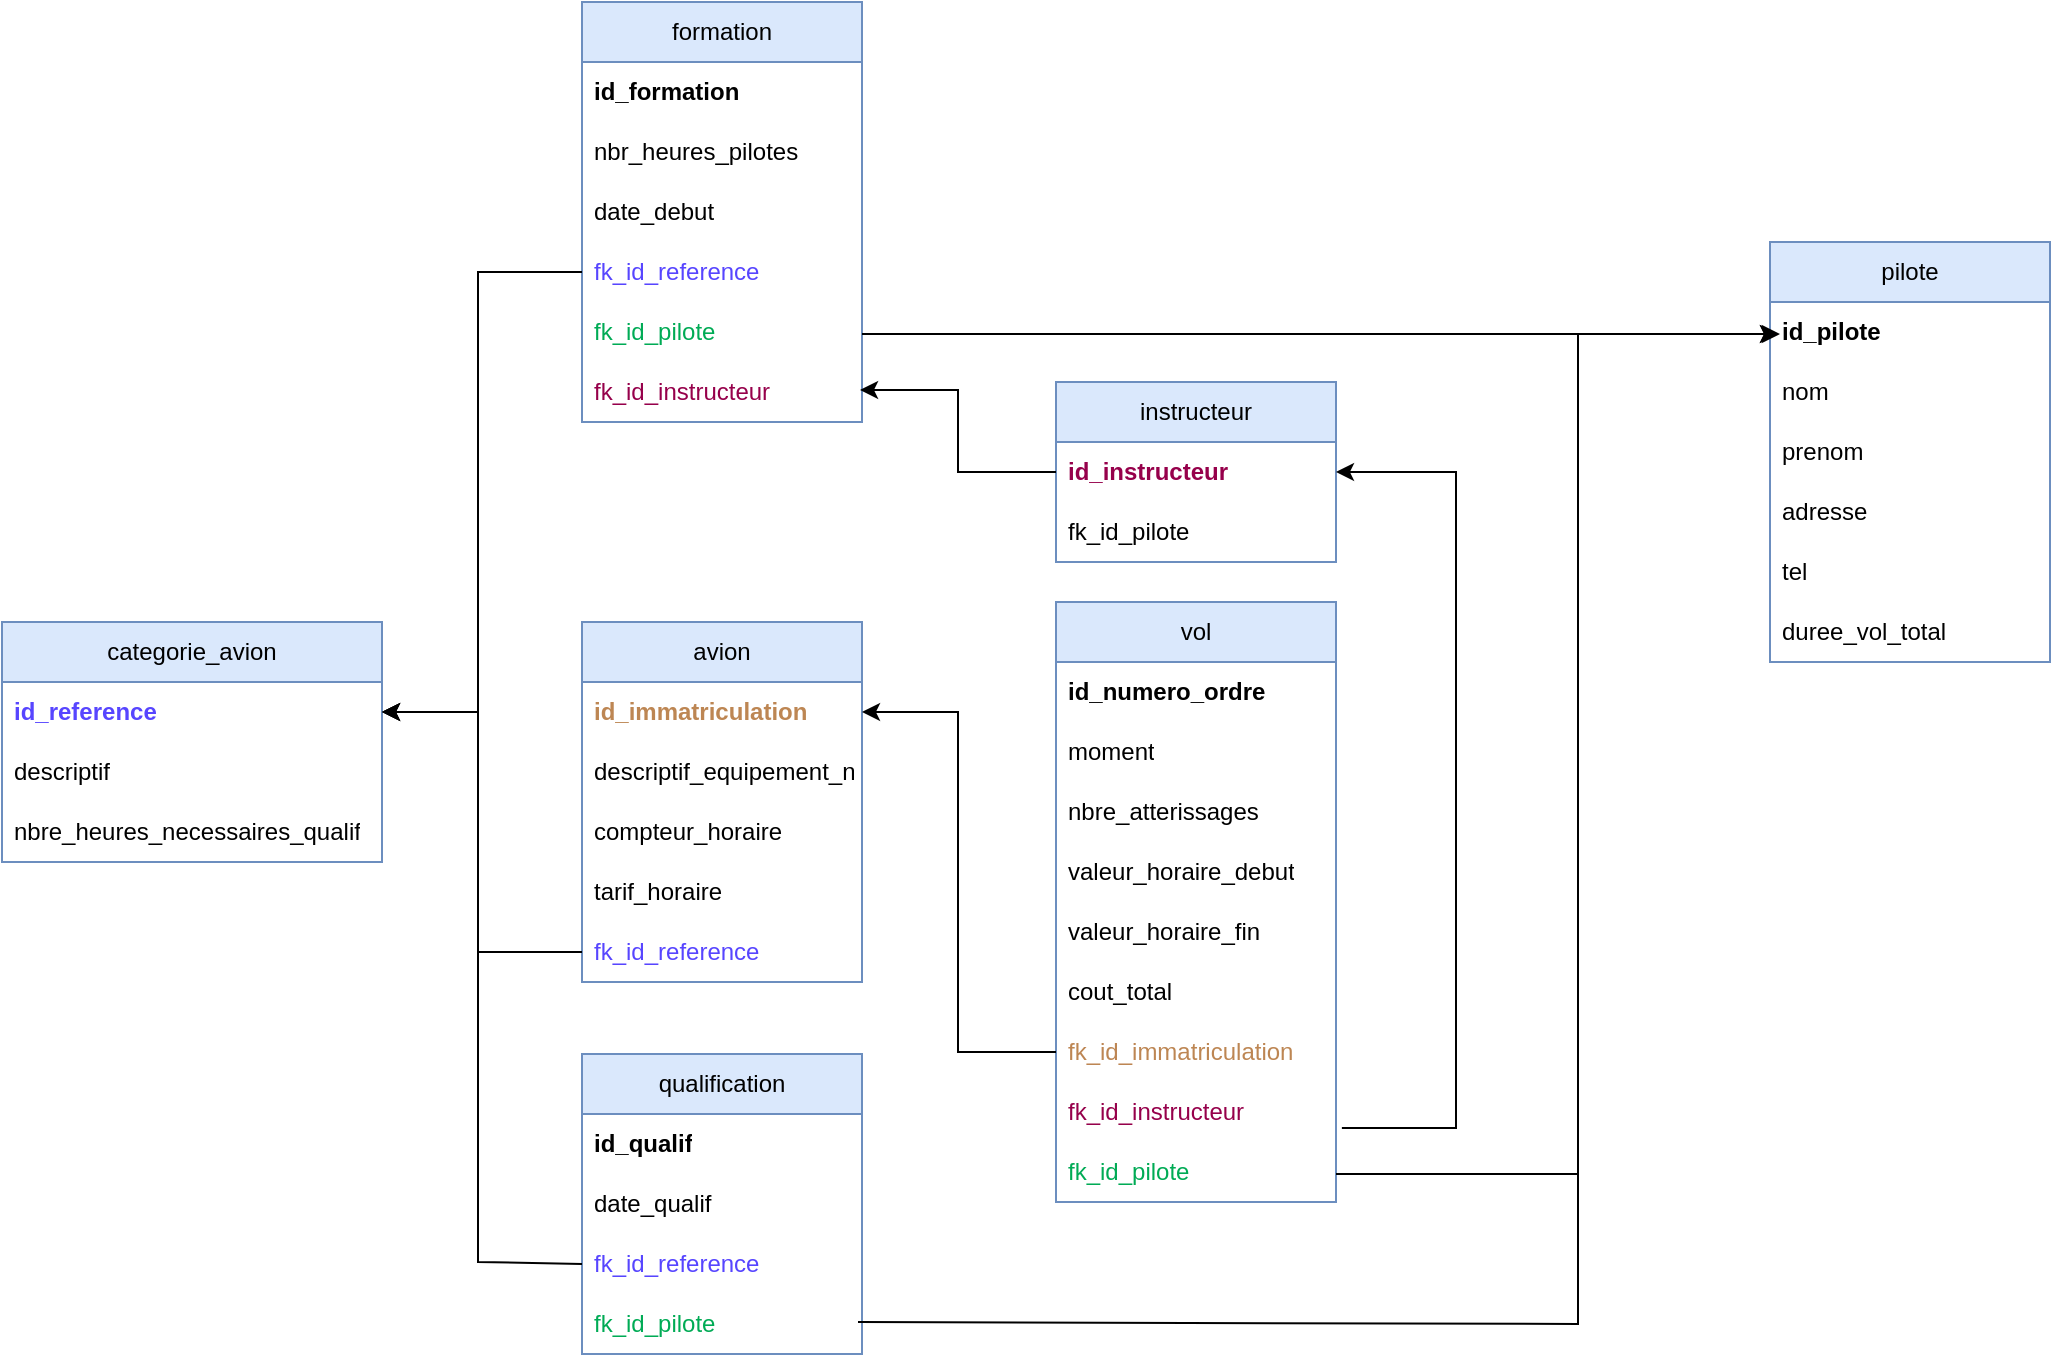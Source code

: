 <mxfile version="20.8.16" type="device"><diagram id="C5RBs43oDa-KdzZeNtuy" name="Page-1"><mxGraphModel dx="1219" dy="1891" grid="1" gridSize="10" guides="1" tooltips="1" connect="1" arrows="1" fold="1" page="1" pageScale="1" pageWidth="827" pageHeight="1169" math="0" shadow="0"><root><mxCell id="WIyWlLk6GJQsqaUBKTNV-0"/><mxCell id="WIyWlLk6GJQsqaUBKTNV-1" parent="WIyWlLk6GJQsqaUBKTNV-0"/><mxCell id="rCUAAsZtToGZAFbp7zyg-0" value="categorie_avion&lt;br&gt;" style="swimlane;fontStyle=0;childLayout=stackLayout;horizontal=1;startSize=30;horizontalStack=0;resizeParent=1;resizeParentMax=0;resizeLast=0;collapsible=1;marginBottom=0;whiteSpace=wrap;html=1;fillColor=#dae8fc;strokeColor=#6c8ebf;" parent="WIyWlLk6GJQsqaUBKTNV-1" vertex="1"><mxGeometry x="2" y="40" width="190" height="120" as="geometry"/></mxCell><mxCell id="rCUAAsZtToGZAFbp7zyg-1" value="id_reference" style="text;strokeColor=none;fillColor=none;align=left;verticalAlign=middle;spacingLeft=4;spacingRight=4;overflow=hidden;points=[[0,0.5],[1,0.5]];portConstraint=eastwest;rotatable=0;whiteSpace=wrap;html=1;fontStyle=1;fontColor=#5745FF;" parent="rCUAAsZtToGZAFbp7zyg-0" vertex="1"><mxGeometry y="30" width="190" height="30" as="geometry"/></mxCell><mxCell id="rCUAAsZtToGZAFbp7zyg-2" value="descriptif" style="text;strokeColor=none;fillColor=none;align=left;verticalAlign=middle;spacingLeft=4;spacingRight=4;overflow=hidden;points=[[0,0.5],[1,0.5]];portConstraint=eastwest;rotatable=0;whiteSpace=wrap;html=1;" parent="rCUAAsZtToGZAFbp7zyg-0" vertex="1"><mxGeometry y="60" width="190" height="30" as="geometry"/></mxCell><mxCell id="rCUAAsZtToGZAFbp7zyg-3" value="nbre_heures_necessaires_qualif" style="text;strokeColor=none;fillColor=none;align=left;verticalAlign=middle;spacingLeft=4;spacingRight=4;overflow=hidden;points=[[0,0.5],[1,0.5]];portConstraint=eastwest;rotatable=0;whiteSpace=wrap;html=1;" parent="rCUAAsZtToGZAFbp7zyg-0" vertex="1"><mxGeometry y="90" width="190" height="30" as="geometry"/></mxCell><mxCell id="rCUAAsZtToGZAFbp7zyg-4" value="avion" style="swimlane;fontStyle=0;childLayout=stackLayout;horizontal=1;startSize=30;horizontalStack=0;resizeParent=1;resizeParentMax=0;resizeLast=0;collapsible=1;marginBottom=0;whiteSpace=wrap;html=1;fillColor=#dae8fc;strokeColor=#6c8ebf;" parent="WIyWlLk6GJQsqaUBKTNV-1" vertex="1"><mxGeometry x="292" y="40" width="140" height="180" as="geometry"/></mxCell><mxCell id="rCUAAsZtToGZAFbp7zyg-5" value="id_immatriculation" style="text;strokeColor=none;fillColor=none;align=left;verticalAlign=middle;spacingLeft=4;spacingRight=4;overflow=hidden;points=[[0,0.5],[1,0.5]];portConstraint=eastwest;rotatable=0;whiteSpace=wrap;html=1;fontStyle=1;fontColor=#BD8653;fontSize=12;" parent="rCUAAsZtToGZAFbp7zyg-4" vertex="1"><mxGeometry y="30" width="140" height="30" as="geometry"/></mxCell><mxCell id="rCUAAsZtToGZAFbp7zyg-6" value="descriptif_equipement_nav" style="text;strokeColor=none;fillColor=none;align=left;verticalAlign=middle;spacingLeft=4;spacingRight=4;overflow=hidden;points=[[0,0.5],[1,0.5]];portConstraint=eastwest;rotatable=0;whiteSpace=wrap;html=1;" parent="rCUAAsZtToGZAFbp7zyg-4" vertex="1"><mxGeometry y="60" width="140" height="30" as="geometry"/></mxCell><mxCell id="rCUAAsZtToGZAFbp7zyg-7" value="compteur_horaire" style="text;strokeColor=none;fillColor=none;align=left;verticalAlign=middle;spacingLeft=4;spacingRight=4;overflow=hidden;points=[[0,0.5],[1,0.5]];portConstraint=eastwest;rotatable=0;whiteSpace=wrap;html=1;" parent="rCUAAsZtToGZAFbp7zyg-4" vertex="1"><mxGeometry y="90" width="140" height="30" as="geometry"/></mxCell><mxCell id="rCUAAsZtToGZAFbp7zyg-8" value="tarif_horaire" style="text;strokeColor=none;fillColor=none;align=left;verticalAlign=middle;spacingLeft=4;spacingRight=4;overflow=hidden;points=[[0,0.5],[1,0.5]];portConstraint=eastwest;rotatable=0;whiteSpace=wrap;html=1;" parent="rCUAAsZtToGZAFbp7zyg-4" vertex="1"><mxGeometry y="120" width="140" height="30" as="geometry"/></mxCell><mxCell id="rCUAAsZtToGZAFbp7zyg-9" value="fk_id_reference" style="text;strokeColor=none;fillColor=none;align=left;verticalAlign=middle;spacingLeft=4;spacingRight=4;overflow=hidden;points=[[0,0.5],[1,0.5]];portConstraint=eastwest;rotatable=0;whiteSpace=wrap;html=1;fontColor=#5745FF;" parent="rCUAAsZtToGZAFbp7zyg-4" vertex="1"><mxGeometry y="150" width="140" height="30" as="geometry"/></mxCell><mxCell id="rCUAAsZtToGZAFbp7zyg-10" value="qualification" style="swimlane;fontStyle=0;childLayout=stackLayout;horizontal=1;startSize=30;horizontalStack=0;resizeParent=1;resizeParentMax=0;resizeLast=0;collapsible=1;marginBottom=0;whiteSpace=wrap;html=1;fillColor=#dae8fc;strokeColor=#6c8ebf;" parent="WIyWlLk6GJQsqaUBKTNV-1" vertex="1"><mxGeometry x="292" y="256" width="140" height="150" as="geometry"/></mxCell><mxCell id="rCUAAsZtToGZAFbp7zyg-11" value="id_qualif" style="text;strokeColor=none;fillColor=none;align=left;verticalAlign=middle;spacingLeft=4;spacingRight=4;overflow=hidden;points=[[0,0.5],[1,0.5]];portConstraint=eastwest;rotatable=0;whiteSpace=wrap;html=1;fontStyle=1" parent="rCUAAsZtToGZAFbp7zyg-10" vertex="1"><mxGeometry y="30" width="140" height="30" as="geometry"/></mxCell><mxCell id="rCUAAsZtToGZAFbp7zyg-12" value="date_qualif" style="text;strokeColor=none;fillColor=none;align=left;verticalAlign=middle;spacingLeft=4;spacingRight=4;overflow=hidden;points=[[0,0.5],[1,0.5]];portConstraint=eastwest;rotatable=0;whiteSpace=wrap;html=1;" parent="rCUAAsZtToGZAFbp7zyg-10" vertex="1"><mxGeometry y="60" width="140" height="30" as="geometry"/></mxCell><mxCell id="rCUAAsZtToGZAFbp7zyg-13" value="fk_id_reference" style="text;strokeColor=none;fillColor=none;align=left;verticalAlign=middle;spacingLeft=4;spacingRight=4;overflow=hidden;points=[[0,0.5],[1,0.5]];portConstraint=eastwest;rotatable=0;whiteSpace=wrap;html=1;fontColor=#5745FF;" parent="rCUAAsZtToGZAFbp7zyg-10" vertex="1"><mxGeometry y="90" width="140" height="30" as="geometry"/></mxCell><mxCell id="rCUAAsZtToGZAFbp7zyg-14" value="fk_id_pilote" style="text;strokeColor=none;fillColor=none;align=left;verticalAlign=middle;spacingLeft=4;spacingRight=4;overflow=hidden;points=[[0,0.5],[1,0.5]];portConstraint=eastwest;rotatable=0;whiteSpace=wrap;html=1;fontColor=#00AB55;" parent="rCUAAsZtToGZAFbp7zyg-10" vertex="1"><mxGeometry y="120" width="140" height="30" as="geometry"/></mxCell><mxCell id="rCUAAsZtToGZAFbp7zyg-15" value="vol" style="swimlane;fontStyle=0;childLayout=stackLayout;horizontal=1;startSize=30;horizontalStack=0;resizeParent=1;resizeParentMax=0;resizeLast=0;collapsible=1;marginBottom=0;whiteSpace=wrap;html=1;fillColor=#dae8fc;strokeColor=#6c8ebf;" parent="WIyWlLk6GJQsqaUBKTNV-1" vertex="1"><mxGeometry x="529" y="30" width="140" height="300" as="geometry"/></mxCell><mxCell id="rCUAAsZtToGZAFbp7zyg-16" value="id_numero_ordre" style="text;strokeColor=none;fillColor=none;align=left;verticalAlign=middle;spacingLeft=4;spacingRight=4;overflow=hidden;points=[[0,0.5],[1,0.5]];portConstraint=eastwest;rotatable=0;whiteSpace=wrap;html=1;fontStyle=1" parent="rCUAAsZtToGZAFbp7zyg-15" vertex="1"><mxGeometry y="30" width="140" height="30" as="geometry"/></mxCell><mxCell id="rCUAAsZtToGZAFbp7zyg-17" value="moment" style="text;strokeColor=none;fillColor=none;align=left;verticalAlign=middle;spacingLeft=4;spacingRight=4;overflow=hidden;points=[[0,0.5],[1,0.5]];portConstraint=eastwest;rotatable=0;whiteSpace=wrap;html=1;" parent="rCUAAsZtToGZAFbp7zyg-15" vertex="1"><mxGeometry y="60" width="140" height="30" as="geometry"/></mxCell><mxCell id="rCUAAsZtToGZAFbp7zyg-18" value="nbre_atterissages" style="text;strokeColor=none;fillColor=none;align=left;verticalAlign=middle;spacingLeft=4;spacingRight=4;overflow=hidden;points=[[0,0.5],[1,0.5]];portConstraint=eastwest;rotatable=0;whiteSpace=wrap;html=1;" parent="rCUAAsZtToGZAFbp7zyg-15" vertex="1"><mxGeometry y="90" width="140" height="30" as="geometry"/></mxCell><mxCell id="rCUAAsZtToGZAFbp7zyg-19" value="valeur_horaire_debut" style="text;strokeColor=none;fillColor=none;align=left;verticalAlign=middle;spacingLeft=4;spacingRight=4;overflow=hidden;points=[[0,0.5],[1,0.5]];portConstraint=eastwest;rotatable=0;whiteSpace=wrap;html=1;" parent="rCUAAsZtToGZAFbp7zyg-15" vertex="1"><mxGeometry y="120" width="140" height="30" as="geometry"/></mxCell><mxCell id="rCUAAsZtToGZAFbp7zyg-20" value="valeur_horaire_fin" style="text;strokeColor=none;fillColor=none;align=left;verticalAlign=middle;spacingLeft=4;spacingRight=4;overflow=hidden;points=[[0,0.5],[1,0.5]];portConstraint=eastwest;rotatable=0;whiteSpace=wrap;html=1;" parent="rCUAAsZtToGZAFbp7zyg-15" vertex="1"><mxGeometry y="150" width="140" height="30" as="geometry"/></mxCell><mxCell id="rCUAAsZtToGZAFbp7zyg-21" value="cout_total" style="text;strokeColor=none;fillColor=none;align=left;verticalAlign=middle;spacingLeft=4;spacingRight=4;overflow=hidden;points=[[0,0.5],[1,0.5]];portConstraint=eastwest;rotatable=0;whiteSpace=wrap;html=1;" parent="rCUAAsZtToGZAFbp7zyg-15" vertex="1"><mxGeometry y="180" width="140" height="30" as="geometry"/></mxCell><mxCell id="rCUAAsZtToGZAFbp7zyg-22" value="fk_id_immatriculation" style="text;strokeColor=none;fillColor=none;align=left;verticalAlign=middle;spacingLeft=4;spacingRight=4;overflow=hidden;points=[[0,0.5],[1,0.5]];portConstraint=eastwest;rotatable=0;whiteSpace=wrap;html=1;fontColor=#BD8653;" parent="rCUAAsZtToGZAFbp7zyg-15" vertex="1"><mxGeometry y="210" width="140" height="30" as="geometry"/></mxCell><mxCell id="rCUAAsZtToGZAFbp7zyg-23" value="fk_id_instructeur" style="text;strokeColor=none;fillColor=none;align=left;verticalAlign=middle;spacingLeft=4;spacingRight=4;overflow=hidden;points=[[0,0.5],[1,0.5]];portConstraint=eastwest;rotatable=0;whiteSpace=wrap;html=1;fontColor=#96004B;" parent="rCUAAsZtToGZAFbp7zyg-15" vertex="1"><mxGeometry y="240" width="140" height="30" as="geometry"/></mxCell><mxCell id="rCUAAsZtToGZAFbp7zyg-24" value="fk_id_pilote" style="text;strokeColor=none;fillColor=none;align=left;verticalAlign=middle;spacingLeft=4;spacingRight=4;overflow=hidden;points=[[0,0.5],[1,0.5]];portConstraint=eastwest;rotatable=0;whiteSpace=wrap;html=1;fontColor=#00AB55;" parent="rCUAAsZtToGZAFbp7zyg-15" vertex="1"><mxGeometry y="270" width="140" height="30" as="geometry"/></mxCell><mxCell id="rCUAAsZtToGZAFbp7zyg-25" value="pilote" style="swimlane;fontStyle=0;childLayout=stackLayout;horizontal=1;startSize=30;horizontalStack=0;resizeParent=1;resizeParentMax=0;resizeLast=0;collapsible=1;marginBottom=0;whiteSpace=wrap;html=1;fillColor=#dae8fc;strokeColor=#6c8ebf;" parent="WIyWlLk6GJQsqaUBKTNV-1" vertex="1"><mxGeometry x="886" y="-150" width="140" height="210" as="geometry"/></mxCell><mxCell id="rCUAAsZtToGZAFbp7zyg-26" value="id_pilote" style="text;align=left;verticalAlign=middle;spacingLeft=4;spacingRight=4;overflow=hidden;points=[[0,0.5],[1,0.5]];portConstraint=eastwest;rotatable=0;whiteSpace=wrap;html=1;fontStyle=1;" parent="rCUAAsZtToGZAFbp7zyg-25" vertex="1"><mxGeometry y="30" width="140" height="30" as="geometry"/></mxCell><mxCell id="rCUAAsZtToGZAFbp7zyg-27" value="nom" style="text;align=left;verticalAlign=middle;spacingLeft=4;spacingRight=4;overflow=hidden;points=[[0,0.5],[1,0.5]];portConstraint=eastwest;rotatable=0;whiteSpace=wrap;html=1;" parent="rCUAAsZtToGZAFbp7zyg-25" vertex="1"><mxGeometry y="60" width="140" height="30" as="geometry"/></mxCell><mxCell id="rCUAAsZtToGZAFbp7zyg-28" value="prenom" style="text;strokeColor=none;fillColor=none;align=left;verticalAlign=middle;spacingLeft=4;spacingRight=4;overflow=hidden;points=[[0,0.5],[1,0.5]];portConstraint=eastwest;rotatable=0;whiteSpace=wrap;html=1;" parent="rCUAAsZtToGZAFbp7zyg-25" vertex="1"><mxGeometry y="90" width="140" height="30" as="geometry"/></mxCell><mxCell id="rCUAAsZtToGZAFbp7zyg-33" value="adresse" style="text;strokeColor=none;fillColor=none;align=left;verticalAlign=middle;spacingLeft=4;spacingRight=4;overflow=hidden;points=[[0,0.5],[1,0.5]];portConstraint=eastwest;rotatable=0;whiteSpace=wrap;html=1;" parent="rCUAAsZtToGZAFbp7zyg-25" vertex="1"><mxGeometry y="120" width="140" height="30" as="geometry"/></mxCell><mxCell id="rCUAAsZtToGZAFbp7zyg-34" value="tel" style="text;strokeColor=none;fillColor=none;align=left;verticalAlign=middle;spacingLeft=4;spacingRight=4;overflow=hidden;points=[[0,0.5],[1,0.5]];portConstraint=eastwest;rotatable=0;whiteSpace=wrap;html=1;" parent="rCUAAsZtToGZAFbp7zyg-25" vertex="1"><mxGeometry y="150" width="140" height="30" as="geometry"/></mxCell><mxCell id="rCUAAsZtToGZAFbp7zyg-35" value="duree_vol_total" style="text;strokeColor=none;fillColor=none;align=left;verticalAlign=middle;spacingLeft=4;spacingRight=4;overflow=hidden;points=[[0,0.5],[1,0.5]];portConstraint=eastwest;rotatable=0;whiteSpace=wrap;html=1;" parent="rCUAAsZtToGZAFbp7zyg-25" vertex="1"><mxGeometry y="180" width="140" height="30" as="geometry"/></mxCell><mxCell id="rCUAAsZtToGZAFbp7zyg-36" value="formation" style="swimlane;fontStyle=0;childLayout=stackLayout;horizontal=1;startSize=30;horizontalStack=0;resizeParent=1;resizeParentMax=0;resizeLast=0;collapsible=1;marginBottom=0;whiteSpace=wrap;html=1;fillColor=#dae8fc;strokeColor=#6c8ebf;" parent="WIyWlLk6GJQsqaUBKTNV-1" vertex="1"><mxGeometry x="292" y="-270" width="140" height="210" as="geometry"/></mxCell><mxCell id="rCUAAsZtToGZAFbp7zyg-37" value="id_formation" style="text;strokeColor=none;fillColor=none;align=left;verticalAlign=middle;spacingLeft=4;spacingRight=4;overflow=hidden;points=[[0,0.5],[1,0.5]];portConstraint=eastwest;rotatable=0;whiteSpace=wrap;html=1;fontStyle=1" parent="rCUAAsZtToGZAFbp7zyg-36" vertex="1"><mxGeometry y="30" width="140" height="30" as="geometry"/></mxCell><mxCell id="rCUAAsZtToGZAFbp7zyg-38" value="nbr_heures_pilotes" style="text;strokeColor=none;fillColor=none;align=left;verticalAlign=middle;spacingLeft=4;spacingRight=4;overflow=hidden;points=[[0,0.5],[1,0.5]];portConstraint=eastwest;rotatable=0;whiteSpace=wrap;html=1;" parent="rCUAAsZtToGZAFbp7zyg-36" vertex="1"><mxGeometry y="60" width="140" height="30" as="geometry"/></mxCell><mxCell id="rCUAAsZtToGZAFbp7zyg-39" value="date_debut" style="text;strokeColor=none;fillColor=none;align=left;verticalAlign=middle;spacingLeft=4;spacingRight=4;overflow=hidden;points=[[0,0.5],[1,0.5]];portConstraint=eastwest;rotatable=0;whiteSpace=wrap;html=1;" parent="rCUAAsZtToGZAFbp7zyg-36" vertex="1"><mxGeometry y="90" width="140" height="30" as="geometry"/></mxCell><mxCell id="rCUAAsZtToGZAFbp7zyg-40" value="fk_id_reference" style="text;strokeColor=none;fillColor=none;align=left;verticalAlign=middle;spacingLeft=4;spacingRight=4;overflow=hidden;points=[[0,0.5],[1,0.5]];portConstraint=eastwest;rotatable=0;whiteSpace=wrap;html=1;fontColor=#5745FF;" parent="rCUAAsZtToGZAFbp7zyg-36" vertex="1"><mxGeometry y="120" width="140" height="30" as="geometry"/></mxCell><mxCell id="rCUAAsZtToGZAFbp7zyg-41" value="fk_id_pilote" style="text;strokeColor=none;fillColor=none;align=left;verticalAlign=middle;spacingLeft=4;spacingRight=4;overflow=hidden;points=[[0,0.5],[1,0.5]];portConstraint=eastwest;rotatable=0;whiteSpace=wrap;html=1;fontColor=#00AB55;" parent="rCUAAsZtToGZAFbp7zyg-36" vertex="1"><mxGeometry y="150" width="140" height="30" as="geometry"/></mxCell><mxCell id="rCUAAsZtToGZAFbp7zyg-42" value="fk_id_instructeur" style="text;strokeColor=none;fillColor=none;align=left;verticalAlign=middle;spacingLeft=4;spacingRight=4;overflow=hidden;points=[[0,0.5],[1,0.5]];portConstraint=eastwest;rotatable=0;whiteSpace=wrap;html=1;fontColor=#96004B;" parent="rCUAAsZtToGZAFbp7zyg-36" vertex="1"><mxGeometry y="180" width="140" height="30" as="geometry"/></mxCell><mxCell id="rCUAAsZtToGZAFbp7zyg-43" value="instructeur" style="swimlane;fontStyle=0;childLayout=stackLayout;horizontal=1;startSize=30;horizontalStack=0;resizeParent=1;resizeParentMax=0;resizeLast=0;collapsible=1;marginBottom=0;whiteSpace=wrap;html=1;fillColor=#dae8fc;strokeColor=#6c8ebf;" parent="WIyWlLk6GJQsqaUBKTNV-1" vertex="1"><mxGeometry x="529" y="-80" width="140" height="90" as="geometry"/></mxCell><mxCell id="rCUAAsZtToGZAFbp7zyg-44" value="id_instructeur" style="text;strokeColor=none;fillColor=none;align=left;verticalAlign=middle;spacingLeft=4;spacingRight=4;overflow=hidden;points=[[0,0.5],[1,0.5]];portConstraint=eastwest;rotatable=0;whiteSpace=wrap;html=1;fontStyle=1;fontColor=#96004B;" parent="rCUAAsZtToGZAFbp7zyg-43" vertex="1"><mxGeometry y="30" width="140" height="30" as="geometry"/></mxCell><mxCell id="rCUAAsZtToGZAFbp7zyg-45" value="fk_id_pilote" style="text;strokeColor=none;fillColor=none;align=left;verticalAlign=middle;spacingLeft=4;spacingRight=4;overflow=hidden;points=[[0,0.5],[1,0.5]];portConstraint=eastwest;rotatable=0;whiteSpace=wrap;html=1;" parent="rCUAAsZtToGZAFbp7zyg-43" vertex="1"><mxGeometry y="60" width="140" height="30" as="geometry"/></mxCell><mxCell id="rCUAAsZtToGZAFbp7zyg-47" value="" style="endArrow=classic;html=1;rounded=0;exitX=0;exitY=0.5;exitDx=0;exitDy=0;entryX=1;entryY=0.5;entryDx=0;entryDy=0;" parent="WIyWlLk6GJQsqaUBKTNV-1" source="rCUAAsZtToGZAFbp7zyg-9" target="rCUAAsZtToGZAFbp7zyg-1" edge="1"><mxGeometry width="50" height="50" relative="1" as="geometry"><mxPoint x="212" y="150" as="sourcePoint"/><mxPoint x="262" y="100" as="targetPoint"/><Array as="points"><mxPoint x="240" y="205"/><mxPoint x="240" y="85"/></Array></mxGeometry></mxCell><mxCell id="rCUAAsZtToGZAFbp7zyg-48" value="" style="endArrow=classic;html=1;rounded=0;" parent="WIyWlLk6GJQsqaUBKTNV-1" edge="1"><mxGeometry width="50" height="50" relative="1" as="geometry"><mxPoint x="432" y="-104" as="sourcePoint"/><mxPoint x="890" y="-104" as="targetPoint"/></mxGeometry></mxCell><mxCell id="rCUAAsZtToGZAFbp7zyg-50" value="" style="endArrow=classic;html=1;rounded=0;entryX=1;entryY=0.5;entryDx=0;entryDy=0;exitX=0;exitY=0.5;exitDx=0;exitDy=0;" parent="WIyWlLk6GJQsqaUBKTNV-1" source="rCUAAsZtToGZAFbp7zyg-40" target="rCUAAsZtToGZAFbp7zyg-1" edge="1"><mxGeometry width="50" height="50" relative="1" as="geometry"><mxPoint x="382" y="-140" as="sourcePoint"/><mxPoint x="412" y="-190" as="targetPoint"/><Array as="points"><mxPoint x="240" y="-135"/><mxPoint x="240" y="85"/></Array></mxGeometry></mxCell><mxCell id="rCUAAsZtToGZAFbp7zyg-53" value="" style="endArrow=classic;html=1;rounded=0;entryX=1;entryY=0.5;entryDx=0;entryDy=0;exitX=0;exitY=0.5;exitDx=0;exitDy=0;" parent="WIyWlLk6GJQsqaUBKTNV-1" source="rCUAAsZtToGZAFbp7zyg-13" target="rCUAAsZtToGZAFbp7zyg-1" edge="1"><mxGeometry width="50" height="50" relative="1" as="geometry"><mxPoint x="522" y="170" as="sourcePoint"/><mxPoint x="572" y="120" as="targetPoint"/><Array as="points"><mxPoint x="240" y="360"/><mxPoint x="240" y="85"/></Array></mxGeometry></mxCell><mxCell id="rCUAAsZtToGZAFbp7zyg-54" value="" style="endArrow=classic;html=1;rounded=0;" parent="WIyWlLk6GJQsqaUBKTNV-1" edge="1"><mxGeometry width="50" height="50" relative="1" as="geometry"><mxPoint x="430" y="390" as="sourcePoint"/><mxPoint x="891" y="-104" as="targetPoint"/><Array as="points"><mxPoint x="790" y="391"/><mxPoint x="790" y="-104"/></Array></mxGeometry></mxCell><mxCell id="rCUAAsZtToGZAFbp7zyg-56" value="" style="endArrow=classic;html=1;rounded=0;exitX=1.021;exitY=0.767;exitDx=0;exitDy=0;exitPerimeter=0;entryX=1;entryY=0.5;entryDx=0;entryDy=0;" parent="WIyWlLk6GJQsqaUBKTNV-1" source="rCUAAsZtToGZAFbp7zyg-23" target="rCUAAsZtToGZAFbp7zyg-44" edge="1"><mxGeometry width="50" height="50" relative="1" as="geometry"><mxPoint x="399" y="170" as="sourcePoint"/><mxPoint x="449" y="120" as="targetPoint"/><Array as="points"><mxPoint x="729" y="293"/><mxPoint x="729" y="-35"/></Array></mxGeometry></mxCell><mxCell id="rCUAAsZtToGZAFbp7zyg-57" value="" style="endArrow=classic;html=1;rounded=0;exitX=1;exitY=0.5;exitDx=0;exitDy=0;" parent="WIyWlLk6GJQsqaUBKTNV-1" edge="1"><mxGeometry width="50" height="50" relative="1" as="geometry"><mxPoint x="669" y="316" as="sourcePoint"/><mxPoint x="890" y="-104" as="targetPoint"/><Array as="points"><mxPoint x="790" y="316"/><mxPoint x="790" y="-104"/></Array></mxGeometry></mxCell><mxCell id="rCUAAsZtToGZAFbp7zyg-59" value="" style="endArrow=classic;html=1;rounded=0;fontColor=#96004B;exitX=0;exitY=0.5;exitDx=0;exitDy=0;entryX=0.993;entryY=0.8;entryDx=0;entryDy=0;entryPerimeter=0;" parent="WIyWlLk6GJQsqaUBKTNV-1" source="rCUAAsZtToGZAFbp7zyg-44" edge="1"><mxGeometry width="50" height="50" relative="1" as="geometry"><mxPoint x="529" y="-45" as="sourcePoint"/><mxPoint x="431.02" y="-76" as="targetPoint"/><Array as="points"><mxPoint x="480" y="-35"/><mxPoint x="480" y="-76"/></Array></mxGeometry></mxCell><mxCell id="rCUAAsZtToGZAFbp7zyg-60" value="" style="endArrow=classic;html=1;rounded=0;fontColor=#BD8653;exitX=0;exitY=0.5;exitDx=0;exitDy=0;entryX=1;entryY=0.5;entryDx=0;entryDy=0;" parent="WIyWlLk6GJQsqaUBKTNV-1" source="rCUAAsZtToGZAFbp7zyg-22" target="rCUAAsZtToGZAFbp7zyg-5" edge="1"><mxGeometry width="50" height="50" relative="1" as="geometry"><mxPoint x="530" y="120" as="sourcePoint"/><mxPoint x="580" y="70" as="targetPoint"/><Array as="points"><mxPoint x="480" y="255"/><mxPoint x="480" y="85"/></Array></mxGeometry></mxCell></root></mxGraphModel></diagram></mxfile>